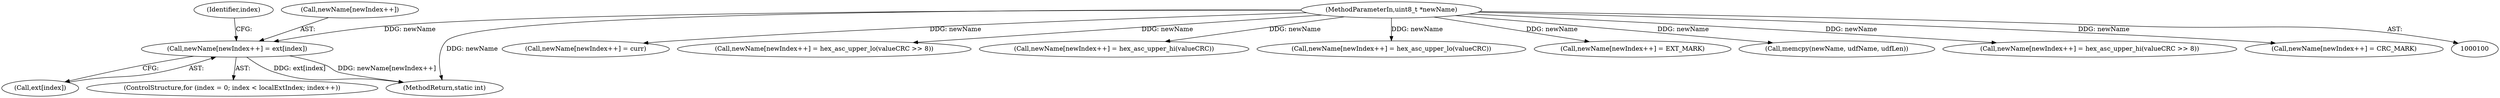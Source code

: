 digraph "0_linux_0e5cc9a40ada6046e6bc3bdfcd0c0d7e4b706b14_4@array" {
"1000453" [label="(Call,newName[newIndex++] = ext[index])"];
"1000101" [label="(MethodParameterIn,uint8_t *newName)"];
"1000255" [label="(Call,newName[newIndex++] = curr)"];
"1000458" [label="(Call,ext[index])"];
"1000412" [label="(Call,newName[newIndex++] = hex_asc_upper_lo(valueCRC >> 8))"];
"1000452" [label="(Identifier,index)"];
"1000421" [label="(Call,newName[newIndex++] = hex_asc_upper_hi(valueCRC))"];
"1000428" [label="(Call,newName[newIndex++] = hex_asc_upper_lo(valueCRC))"];
"1000438" [label="(Call,newName[newIndex++] = EXT_MARK)"];
"1000444" [label="(ControlStructure,for (index = 0; index < localExtIndex; index++))"];
"1000453" [label="(Call,newName[newIndex++] = ext[index])"];
"1000101" [label="(MethodParameterIn,uint8_t *newName)"];
"1000454" [label="(Call,newName[newIndex++])"];
"1000158" [label="(Call,memcpy(newName, udfName, udfLen))"];
"1000403" [label="(Call,newName[newIndex++] = hex_asc_upper_hi(valueCRC >> 8))"];
"1000391" [label="(Call,newName[newIndex++] = CRC_MARK)"];
"1000463" [label="(MethodReturn,static int)"];
"1000453" -> "1000444"  [label="AST: "];
"1000453" -> "1000458"  [label="CFG: "];
"1000454" -> "1000453"  [label="AST: "];
"1000458" -> "1000453"  [label="AST: "];
"1000452" -> "1000453"  [label="CFG: "];
"1000453" -> "1000463"  [label="DDG: ext[index]"];
"1000453" -> "1000463"  [label="DDG: newName[newIndex++]"];
"1000101" -> "1000453"  [label="DDG: newName"];
"1000101" -> "1000100"  [label="AST: "];
"1000101" -> "1000463"  [label="DDG: newName"];
"1000101" -> "1000158"  [label="DDG: newName"];
"1000101" -> "1000255"  [label="DDG: newName"];
"1000101" -> "1000391"  [label="DDG: newName"];
"1000101" -> "1000403"  [label="DDG: newName"];
"1000101" -> "1000412"  [label="DDG: newName"];
"1000101" -> "1000421"  [label="DDG: newName"];
"1000101" -> "1000428"  [label="DDG: newName"];
"1000101" -> "1000438"  [label="DDG: newName"];
}
